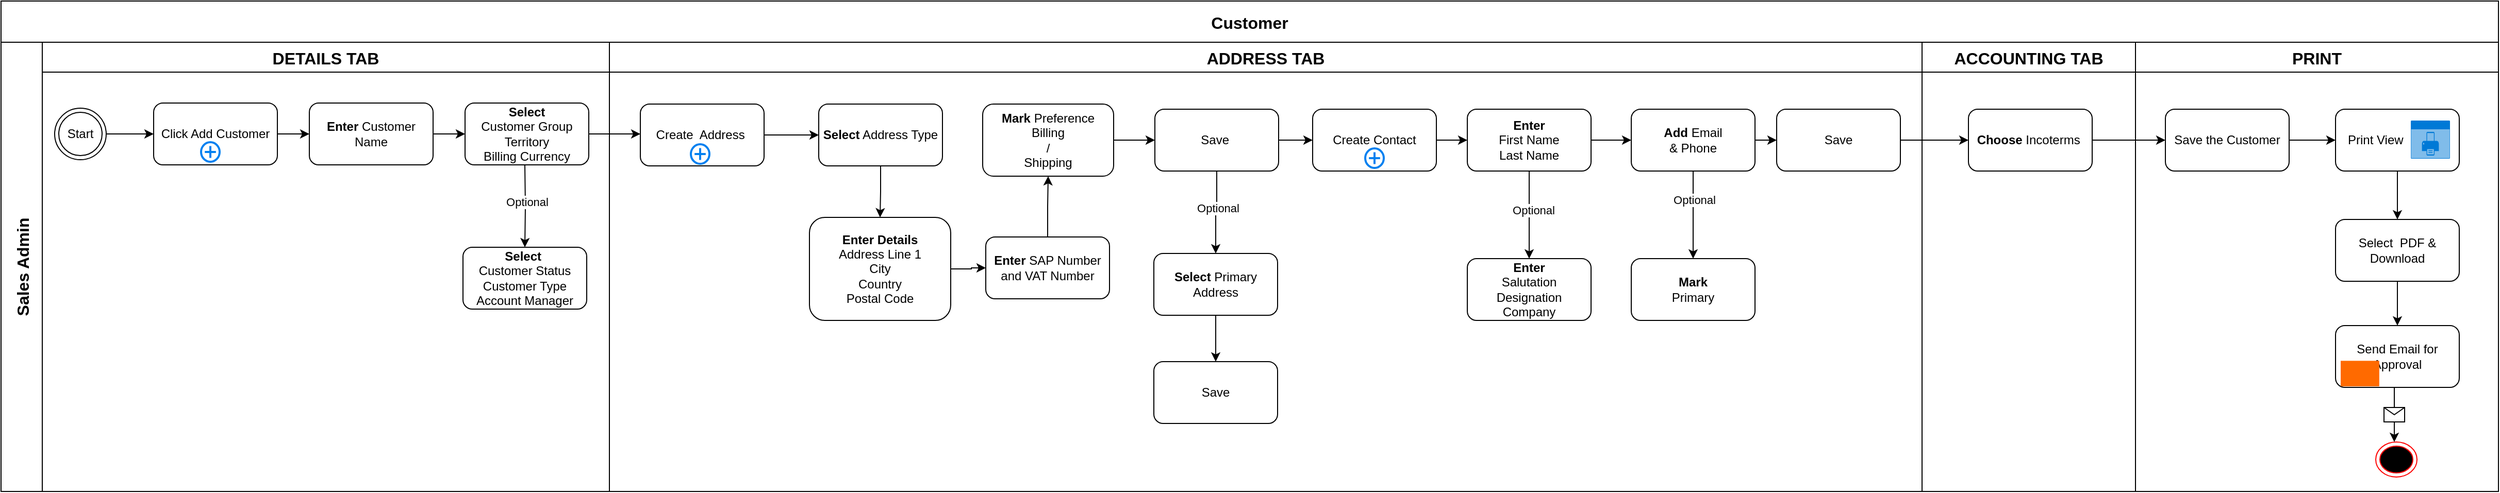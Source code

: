 <mxfile version="28.0.6">
  <diagram name="Page-1" id="DC7YIubZ44iMNXCuPgpX">
    <mxGraphModel dx="777" dy="515" grid="1" gridSize="10" guides="1" tooltips="1" connect="1" arrows="1" fold="1" page="1" pageScale="1" pageWidth="1400" pageHeight="850" math="0" shadow="0">
      <root>
        <mxCell id="0" />
        <mxCell id="1" parent="0" />
        <mxCell id="7h-a7AoHDaQ5-l8UsL0Z-1" value="Customer" style="shape=table;childLayout=tableLayout;startSize=40;collapsible=0;recursiveResize=0;expand=0;fontSize=16;fontStyle=1;points=[[0,0,0,0,0],[0,0.25,0,0,0],[0,0.5,0,0,0],[0,0.75,0,0,0],[0,1,0,0,0],[0.25,0,0,0,0],[0.25,1,0,0,0],[0.5,0,0,0,0],[0.5,1,0,0,0],[0.75,0,0,0,0],[0.75,1,0,0,0],[1,0,0,0,0],[1,0.25,0,0,0],[1,0.5,0,0,0],[1,0.75,0,0,0],[1,1,0,0,0]];" parent="1" vertex="1">
          <mxGeometry x="438" y="291" width="2422" height="476" as="geometry" />
        </mxCell>
        <mxCell id="7h-a7AoHDaQ5-l8UsL0Z-2" value="Sales Admin" style="shape=tableRow;horizontal=0;swimlaneHead=0;swimlaneBody=0;top=0;left=0;strokeColor=inherit;bottom=0;right=0;dropTarget=0;fontStyle=1;fillColor=none;points=[[0,0.5],[1,0.5]];portConstraint=eastwest;startSize=40;collapsible=0;recursiveResize=0;expand=0;fontSize=16;" parent="7h-a7AoHDaQ5-l8UsL0Z-1" vertex="1">
          <mxGeometry y="40" width="2422" height="436" as="geometry" />
        </mxCell>
        <mxCell id="7h-a7AoHDaQ5-l8UsL0Z-3" value="DETAILS TAB" style="swimlane;swimlaneHead=0;swimlaneBody=0;fontStyle=1;strokeColor=inherit;connectable=0;fillColor=none;startSize=29;collapsible=0;recursiveResize=0;expand=0;fontSize=16;" parent="7h-a7AoHDaQ5-l8UsL0Z-2" vertex="1">
          <mxGeometry x="40" width="550" height="436" as="geometry">
            <mxRectangle width="550" height="436" as="alternateBounds" />
          </mxGeometry>
        </mxCell>
        <mxCell id="7h-a7AoHDaQ5-l8UsL0Z-67" value="&lt;b&gt;Select&lt;/b&gt;&lt;div&gt;Customer Group&lt;/div&gt;&lt;div&gt;Territory&lt;/div&gt;&lt;div&gt;Billing Currency&lt;/div&gt;" style="rounded=1;whiteSpace=wrap;html=1;" parent="7h-a7AoHDaQ5-l8UsL0Z-3" vertex="1">
          <mxGeometry x="410" y="59" width="120" height="60" as="geometry" />
        </mxCell>
        <mxCell id="7h-a7AoHDaQ5-l8UsL0Z-26" value="&lt;b&gt;Enter&lt;/b&gt; Customer Name" style="rounded=1;whiteSpace=wrap;html=1;" parent="7h-a7AoHDaQ5-l8UsL0Z-3" vertex="1">
          <mxGeometry x="259" y="59" width="120" height="60" as="geometry" />
        </mxCell>
        <mxCell id="7h-a7AoHDaQ5-l8UsL0Z-68" style="edgeStyle=orthogonalEdgeStyle;rounded=0;orthogonalLoop=1;jettySize=auto;html=1;exitX=1;exitY=0.5;exitDx=0;exitDy=0;entryX=0;entryY=0.5;entryDx=0;entryDy=0;" parent="7h-a7AoHDaQ5-l8UsL0Z-3" source="7h-a7AoHDaQ5-l8UsL0Z-26" target="7h-a7AoHDaQ5-l8UsL0Z-67" edge="1">
          <mxGeometry relative="1" as="geometry" />
        </mxCell>
        <mxCell id="7h-a7AoHDaQ5-l8UsL0Z-24" value="Click Add Customer" style="rounded=1;whiteSpace=wrap;html=1;" parent="7h-a7AoHDaQ5-l8UsL0Z-3" vertex="1">
          <mxGeometry x="108" y="59" width="120" height="60" as="geometry" />
        </mxCell>
        <mxCell id="7h-a7AoHDaQ5-l8UsL0Z-23" value="" style="edgeStyle=orthogonalEdgeStyle;rounded=0;orthogonalLoop=1;jettySize=auto;html=1;" parent="7h-a7AoHDaQ5-l8UsL0Z-3" source="7h-a7AoHDaQ5-l8UsL0Z-24" target="7h-a7AoHDaQ5-l8UsL0Z-26" edge="1">
          <mxGeometry relative="1" as="geometry" />
        </mxCell>
        <mxCell id="wCeL4kLgUL-m2mjfKSue-114" value="" style="edgeStyle=orthogonalEdgeStyle;rounded=0;orthogonalLoop=1;jettySize=auto;html=1;" edge="1" parent="7h-a7AoHDaQ5-l8UsL0Z-3" target="wCeL4kLgUL-m2mjfKSue-116">
          <mxGeometry relative="1" as="geometry">
            <mxPoint x="468" y="119" as="sourcePoint" />
          </mxGeometry>
        </mxCell>
        <mxCell id="wCeL4kLgUL-m2mjfKSue-115" value="Optional" style="edgeLabel;html=1;align=center;verticalAlign=middle;resizable=0;points=[];" vertex="1" connectable="0" parent="wCeL4kLgUL-m2mjfKSue-114">
          <mxGeometry x="-0.119" y="1" relative="1" as="geometry">
            <mxPoint as="offset" />
          </mxGeometry>
        </mxCell>
        <mxCell id="wCeL4kLgUL-m2mjfKSue-116" value="&lt;b&gt;Select&lt;/b&gt;&amp;nbsp;&lt;br&gt;Customer Status&lt;br&gt;Customer Type&lt;br&gt;Account Manager" style="rounded=1;whiteSpace=wrap;html=1;" vertex="1" parent="7h-a7AoHDaQ5-l8UsL0Z-3">
          <mxGeometry x="408" y="199" width="120" height="60" as="geometry" />
        </mxCell>
        <mxCell id="wCeL4kLgUL-m2mjfKSue-130" style="edgeStyle=orthogonalEdgeStyle;rounded=0;orthogonalLoop=1;jettySize=auto;html=1;exitX=1;exitY=0.5;exitDx=0;exitDy=0;entryX=0;entryY=0.5;entryDx=0;entryDy=0;" edge="1" parent="7h-a7AoHDaQ5-l8UsL0Z-3" source="wCeL4kLgUL-m2mjfKSue-129" target="7h-a7AoHDaQ5-l8UsL0Z-24">
          <mxGeometry relative="1" as="geometry" />
        </mxCell>
        <mxCell id="wCeL4kLgUL-m2mjfKSue-129" value="Start" style="ellipse;shape=doubleEllipse;html=1;dashed=0;whiteSpace=wrap;aspect=fixed;" vertex="1" parent="7h-a7AoHDaQ5-l8UsL0Z-3">
          <mxGeometry x="12" y="64" width="50" height="50" as="geometry" />
        </mxCell>
        <mxCell id="wCeL4kLgUL-m2mjfKSue-133" value="" style="html=1;verticalLabelPosition=bottom;align=center;labelBackgroundColor=#ffffff;verticalAlign=top;strokeWidth=2;strokeColor=#0080F0;shadow=0;dashed=0;shape=mxgraph.ios7.icons.add;" vertex="1" parent="7h-a7AoHDaQ5-l8UsL0Z-3">
          <mxGeometry x="154" y="97" width="18" height="19" as="geometry" />
        </mxCell>
        <mxCell id="7h-a7AoHDaQ5-l8UsL0Z-4" value="ADDRESS TAB" style="swimlane;swimlaneHead=0;swimlaneBody=0;fontStyle=1;strokeColor=inherit;connectable=0;fillColor=none;startSize=29;collapsible=0;recursiveResize=0;expand=0;fontSize=16;" parent="7h-a7AoHDaQ5-l8UsL0Z-2" vertex="1">
          <mxGeometry x="590" width="1273" height="436" as="geometry">
            <mxRectangle width="1273" height="436" as="alternateBounds" />
          </mxGeometry>
        </mxCell>
        <mxCell id="wCeL4kLgUL-m2mjfKSue-87" style="edgeStyle=orthogonalEdgeStyle;rounded=0;orthogonalLoop=1;jettySize=auto;html=1;exitX=1;exitY=0.5;exitDx=0;exitDy=0;entryX=0;entryY=0.5;entryDx=0;entryDy=0;" edge="1" parent="7h-a7AoHDaQ5-l8UsL0Z-4" source="7h-a7AoHDaQ5-l8UsL0Z-77" target="wCeL4kLgUL-m2mjfKSue-1">
          <mxGeometry relative="1" as="geometry" />
        </mxCell>
        <mxCell id="7h-a7AoHDaQ5-l8UsL0Z-77" value="Create&amp;nbsp; Address&amp;nbsp;" style="rounded=1;whiteSpace=wrap;html=1;" parent="7h-a7AoHDaQ5-l8UsL0Z-4" vertex="1">
          <mxGeometry x="30" y="60" width="120" height="60" as="geometry" />
        </mxCell>
        <mxCell id="wCeL4kLgUL-m2mjfKSue-89" style="edgeStyle=orthogonalEdgeStyle;rounded=0;orthogonalLoop=1;jettySize=auto;html=1;exitX=0.5;exitY=1;exitDx=0;exitDy=0;" edge="1" parent="7h-a7AoHDaQ5-l8UsL0Z-4" source="wCeL4kLgUL-m2mjfKSue-1" target="wCeL4kLgUL-m2mjfKSue-88">
          <mxGeometry relative="1" as="geometry" />
        </mxCell>
        <mxCell id="wCeL4kLgUL-m2mjfKSue-1" value="&lt;b&gt;Select&lt;/b&gt; Address Type" style="rounded=1;whiteSpace=wrap;html=1;" vertex="1" parent="7h-a7AoHDaQ5-l8UsL0Z-4">
          <mxGeometry x="203" y="60" width="120" height="60" as="geometry" />
        </mxCell>
        <mxCell id="wCeL4kLgUL-m2mjfKSue-96" value="" style="edgeStyle=orthogonalEdgeStyle;rounded=0;orthogonalLoop=1;jettySize=auto;html=1;" edge="1" parent="7h-a7AoHDaQ5-l8UsL0Z-4" source="wCeL4kLgUL-m2mjfKSue-31" target="wCeL4kLgUL-m2mjfKSue-95">
          <mxGeometry relative="1" as="geometry" />
        </mxCell>
        <mxCell id="wCeL4kLgUL-m2mjfKSue-97" value="Optional" style="edgeLabel;html=1;align=center;verticalAlign=middle;resizable=0;points=[];" vertex="1" connectable="0" parent="wCeL4kLgUL-m2mjfKSue-96">
          <mxGeometry x="-0.119" y="1" relative="1" as="geometry">
            <mxPoint as="offset" />
          </mxGeometry>
        </mxCell>
        <mxCell id="wCeL4kLgUL-m2mjfKSue-103" style="edgeStyle=orthogonalEdgeStyle;rounded=0;orthogonalLoop=1;jettySize=auto;html=1;exitX=1;exitY=0.5;exitDx=0;exitDy=0;entryX=0;entryY=0.5;entryDx=0;entryDy=0;" edge="1" parent="7h-a7AoHDaQ5-l8UsL0Z-4" source="wCeL4kLgUL-m2mjfKSue-31" target="wCeL4kLgUL-m2mjfKSue-7">
          <mxGeometry relative="1" as="geometry" />
        </mxCell>
        <mxCell id="wCeL4kLgUL-m2mjfKSue-31" value="Save&amp;nbsp;" style="rounded=1;whiteSpace=wrap;html=1;" vertex="1" parent="7h-a7AoHDaQ5-l8UsL0Z-4">
          <mxGeometry x="529" y="65" width="120" height="60" as="geometry" />
        </mxCell>
        <mxCell id="wCeL4kLgUL-m2mjfKSue-92" value="" style="edgeStyle=orthogonalEdgeStyle;rounded=0;orthogonalLoop=1;jettySize=auto;html=1;" edge="1" parent="7h-a7AoHDaQ5-l8UsL0Z-4" source="wCeL4kLgUL-m2mjfKSue-88" target="wCeL4kLgUL-m2mjfKSue-91">
          <mxGeometry relative="1" as="geometry" />
        </mxCell>
        <mxCell id="wCeL4kLgUL-m2mjfKSue-88" value="&lt;div&gt;&lt;b&gt;Enter Details&lt;/b&gt;&lt;/div&gt;&lt;div&gt;Address Line 1&lt;/div&gt;&lt;div&gt;City&lt;/div&gt;&lt;div&gt;Country&lt;/div&gt;&lt;div&gt;Postal Code&lt;/div&gt;" style="rounded=1;whiteSpace=wrap;html=1;" vertex="1" parent="7h-a7AoHDaQ5-l8UsL0Z-4">
          <mxGeometry x="194" y="170" width="137" height="100" as="geometry" />
        </mxCell>
        <mxCell id="wCeL4kLgUL-m2mjfKSue-94" value="" style="edgeStyle=orthogonalEdgeStyle;rounded=0;orthogonalLoop=1;jettySize=auto;html=1;" edge="1" parent="7h-a7AoHDaQ5-l8UsL0Z-4" source="wCeL4kLgUL-m2mjfKSue-91" target="wCeL4kLgUL-m2mjfKSue-93">
          <mxGeometry relative="1" as="geometry" />
        </mxCell>
        <mxCell id="wCeL4kLgUL-m2mjfKSue-91" value="&lt;div&gt;&lt;b&gt;Enter&lt;/b&gt; SAP Number and VAT Number&lt;/div&gt;" style="whiteSpace=wrap;html=1;rounded=1;" vertex="1" parent="7h-a7AoHDaQ5-l8UsL0Z-4">
          <mxGeometry x="365" y="189" width="120" height="60" as="geometry" />
        </mxCell>
        <mxCell id="wCeL4kLgUL-m2mjfKSue-98" style="edgeStyle=orthogonalEdgeStyle;rounded=0;orthogonalLoop=1;jettySize=auto;html=1;exitX=1;exitY=0.5;exitDx=0;exitDy=0;" edge="1" parent="7h-a7AoHDaQ5-l8UsL0Z-4" source="wCeL4kLgUL-m2mjfKSue-93" target="wCeL4kLgUL-m2mjfKSue-31">
          <mxGeometry relative="1" as="geometry" />
        </mxCell>
        <mxCell id="wCeL4kLgUL-m2mjfKSue-93" value="&lt;div&gt;&lt;b&gt;Mark&lt;/b&gt; Preference&lt;/div&gt;&lt;div&gt;Billing&lt;/div&gt;&lt;div&gt;/&lt;/div&gt;&lt;div&gt;Shipping&lt;/div&gt;" style="whiteSpace=wrap;html=1;rounded=1;" vertex="1" parent="7h-a7AoHDaQ5-l8UsL0Z-4">
          <mxGeometry x="362" y="60" width="127" height="70" as="geometry" />
        </mxCell>
        <mxCell id="wCeL4kLgUL-m2mjfKSue-7" value="Create Contact" style="rounded=1;whiteSpace=wrap;html=1;" vertex="1" parent="7h-a7AoHDaQ5-l8UsL0Z-4">
          <mxGeometry x="682.0" y="65" width="120" height="60" as="geometry" />
        </mxCell>
        <mxCell id="wCeL4kLgUL-m2mjfKSue-105" style="edgeStyle=orthogonalEdgeStyle;rounded=0;orthogonalLoop=1;jettySize=auto;html=1;exitX=0.5;exitY=1;exitDx=0;exitDy=0;" edge="1" parent="7h-a7AoHDaQ5-l8UsL0Z-4" source="wCeL4kLgUL-m2mjfKSue-95" target="wCeL4kLgUL-m2mjfKSue-104">
          <mxGeometry relative="1" as="geometry" />
        </mxCell>
        <mxCell id="wCeL4kLgUL-m2mjfKSue-95" value="&lt;b&gt;Select &lt;/b&gt;Primary Address" style="rounded=1;whiteSpace=wrap;html=1;" vertex="1" parent="7h-a7AoHDaQ5-l8UsL0Z-4">
          <mxGeometry x="528" y="205" width="120" height="60" as="geometry" />
        </mxCell>
        <mxCell id="wCeL4kLgUL-m2mjfKSue-101" value="" style="edgeStyle=orthogonalEdgeStyle;rounded=0;orthogonalLoop=1;jettySize=auto;html=1;" edge="1" parent="7h-a7AoHDaQ5-l8UsL0Z-4" source="wCeL4kLgUL-m2mjfKSue-9" target="wCeL4kLgUL-m2mjfKSue-100">
          <mxGeometry relative="1" as="geometry" />
        </mxCell>
        <mxCell id="wCeL4kLgUL-m2mjfKSue-102" value="Optional" style="edgeLabel;html=1;align=center;verticalAlign=middle;resizable=0;points=[];" vertex="1" connectable="0" parent="wCeL4kLgUL-m2mjfKSue-101">
          <mxGeometry x="-0.119" y="4" relative="1" as="geometry">
            <mxPoint as="offset" />
          </mxGeometry>
        </mxCell>
        <mxCell id="wCeL4kLgUL-m2mjfKSue-110" style="edgeStyle=orthogonalEdgeStyle;rounded=0;orthogonalLoop=1;jettySize=auto;html=1;exitX=1;exitY=0.5;exitDx=0;exitDy=0;entryX=0;entryY=0.5;entryDx=0;entryDy=0;" edge="1" parent="7h-a7AoHDaQ5-l8UsL0Z-4" source="wCeL4kLgUL-m2mjfKSue-9" target="wCeL4kLgUL-m2mjfKSue-106">
          <mxGeometry relative="1" as="geometry" />
        </mxCell>
        <mxCell id="wCeL4kLgUL-m2mjfKSue-9" value="&lt;div&gt;&lt;b&gt;Enter&lt;/b&gt;&lt;/div&gt;&lt;div&gt;First Name&lt;/div&gt;&lt;div&gt;Last Name&lt;/div&gt;" style="rounded=1;whiteSpace=wrap;html=1;" vertex="1" parent="7h-a7AoHDaQ5-l8UsL0Z-4">
          <mxGeometry x="832.0" y="65" width="120" height="60" as="geometry" />
        </mxCell>
        <mxCell id="wCeL4kLgUL-m2mjfKSue-10" value="" style="edgeStyle=orthogonalEdgeStyle;rounded=0;orthogonalLoop=1;jettySize=auto;html=1;" edge="1" parent="7h-a7AoHDaQ5-l8UsL0Z-4" source="wCeL4kLgUL-m2mjfKSue-7" target="wCeL4kLgUL-m2mjfKSue-9">
          <mxGeometry relative="1" as="geometry" />
        </mxCell>
        <mxCell id="wCeL4kLgUL-m2mjfKSue-100" value="&lt;div&gt;&lt;b&gt;Enter&lt;/b&gt;&lt;/div&gt;&lt;div&gt;Salutation&lt;/div&gt;&lt;div&gt;Designation&lt;/div&gt;&lt;div&gt;Company&lt;/div&gt;" style="rounded=1;whiteSpace=wrap;html=1;" vertex="1" parent="7h-a7AoHDaQ5-l8UsL0Z-4">
          <mxGeometry x="832.0" y="210" width="120" height="60" as="geometry" />
        </mxCell>
        <mxCell id="wCeL4kLgUL-m2mjfKSue-104" value="Save" style="rounded=1;whiteSpace=wrap;html=1;" vertex="1" parent="7h-a7AoHDaQ5-l8UsL0Z-4">
          <mxGeometry x="528" y="310" width="120" height="60" as="geometry" />
        </mxCell>
        <mxCell id="wCeL4kLgUL-m2mjfKSue-108" value="" style="edgeStyle=orthogonalEdgeStyle;rounded=0;orthogonalLoop=1;jettySize=auto;html=1;" edge="1" parent="7h-a7AoHDaQ5-l8UsL0Z-4" source="wCeL4kLgUL-m2mjfKSue-106" target="wCeL4kLgUL-m2mjfKSue-107">
          <mxGeometry relative="1" as="geometry" />
        </mxCell>
        <mxCell id="wCeL4kLgUL-m2mjfKSue-109" value="Optional" style="edgeLabel;html=1;align=center;verticalAlign=middle;resizable=0;points=[];" vertex="1" connectable="0" parent="wCeL4kLgUL-m2mjfKSue-108">
          <mxGeometry x="-0.338" y="1" relative="1" as="geometry">
            <mxPoint as="offset" />
          </mxGeometry>
        </mxCell>
        <mxCell id="wCeL4kLgUL-m2mjfKSue-112" value="" style="edgeStyle=orthogonalEdgeStyle;rounded=0;orthogonalLoop=1;jettySize=auto;html=1;" edge="1" parent="7h-a7AoHDaQ5-l8UsL0Z-4" source="wCeL4kLgUL-m2mjfKSue-106" target="wCeL4kLgUL-m2mjfKSue-111">
          <mxGeometry relative="1" as="geometry">
            <mxPoint x="1131" y="95.0" as="targetPoint" />
          </mxGeometry>
        </mxCell>
        <mxCell id="wCeL4kLgUL-m2mjfKSue-106" value="&lt;div&gt;&lt;b&gt;&lt;br&gt;Add&amp;nbsp;&lt;/b&gt;Email&lt;/div&gt;&lt;div&gt;&amp;amp; Phone&lt;/div&gt;&lt;div&gt;&lt;br&gt;&lt;/div&gt;" style="rounded=1;whiteSpace=wrap;html=1;" vertex="1" parent="7h-a7AoHDaQ5-l8UsL0Z-4">
          <mxGeometry x="991" y="65" width="120" height="60" as="geometry" />
        </mxCell>
        <mxCell id="wCeL4kLgUL-m2mjfKSue-107" value="&lt;div&gt;&lt;b&gt;Mark&lt;/b&gt;&lt;/div&gt;&lt;div&gt;Primary&lt;/div&gt;" style="rounded=1;whiteSpace=wrap;html=1;" vertex="1" parent="7h-a7AoHDaQ5-l8UsL0Z-4">
          <mxGeometry x="991" y="210" width="120" height="60" as="geometry" />
        </mxCell>
        <mxCell id="wCeL4kLgUL-m2mjfKSue-111" value="Save" style="rounded=1;whiteSpace=wrap;html=1;" vertex="1" parent="7h-a7AoHDaQ5-l8UsL0Z-4">
          <mxGeometry x="1132" y="65" width="120" height="60" as="geometry" />
        </mxCell>
        <mxCell id="wCeL4kLgUL-m2mjfKSue-134" value="" style="html=1;verticalLabelPosition=bottom;align=center;labelBackgroundColor=#ffffff;verticalAlign=top;strokeWidth=2;strokeColor=#0080F0;shadow=0;dashed=0;shape=mxgraph.ios7.icons.add;" vertex="1" parent="7h-a7AoHDaQ5-l8UsL0Z-4">
          <mxGeometry x="79" y="99" width="18" height="19" as="geometry" />
        </mxCell>
        <mxCell id="wCeL4kLgUL-m2mjfKSue-136" value="" style="html=1;verticalLabelPosition=bottom;align=center;labelBackgroundColor=#ffffff;verticalAlign=top;strokeWidth=2;strokeColor=#0080F0;shadow=0;dashed=0;shape=mxgraph.ios7.icons.add;" vertex="1" parent="7h-a7AoHDaQ5-l8UsL0Z-4">
          <mxGeometry x="733" y="103" width="18" height="19" as="geometry" />
        </mxCell>
        <mxCell id="wCeL4kLgUL-m2mjfKSue-137" value="" style="shape=image;html=1;verticalAlign=top;verticalLabelPosition=bottom;labelBackgroundColor=#ffffff;imageAspect=0;aspect=fixed;image=https://icons.diagrams.net/icon-cache1/One_bit-2016/onebit_34-1106.png" vertex="1" parent="7h-a7AoHDaQ5-l8UsL0Z-4">
          <mxGeometry x="604" y="86" width="19" height="19" as="geometry" />
        </mxCell>
        <mxCell id="wCeL4kLgUL-m2mjfKSue-138" value="" style="shape=image;html=1;verticalAlign=top;verticalLabelPosition=bottom;labelBackgroundColor=#ffffff;imageAspect=0;aspect=fixed;image=https://icons.diagrams.net/icon-cache1/One_bit-2016/onebit_34-1106.png" vertex="1" parent="7h-a7AoHDaQ5-l8UsL0Z-4">
          <mxGeometry x="604" y="330.5" width="19" height="19" as="geometry" />
        </mxCell>
        <mxCell id="wCeL4kLgUL-m2mjfKSue-139" value="" style="shape=image;html=1;verticalAlign=top;verticalLabelPosition=bottom;labelBackgroundColor=#ffffff;imageAspect=0;aspect=fixed;image=https://icons.diagrams.net/icon-cache1/One_bit-2016/onebit_34-1106.png" vertex="1" parent="7h-a7AoHDaQ5-l8UsL0Z-4">
          <mxGeometry x="1208" y="86" width="19" height="19" as="geometry" />
        </mxCell>
        <mxCell id="7h-a7AoHDaQ5-l8UsL0Z-5" value="ACCOUNTING TAB" style="swimlane;swimlaneHead=0;swimlaneBody=0;fontStyle=1;strokeColor=inherit;connectable=0;fillColor=none;startSize=29;collapsible=0;recursiveResize=0;expand=0;fontSize=16;" parent="7h-a7AoHDaQ5-l8UsL0Z-2" vertex="1">
          <mxGeometry x="1863" width="207" height="436" as="geometry">
            <mxRectangle width="207" height="436" as="alternateBounds" />
          </mxGeometry>
        </mxCell>
        <mxCell id="7h-a7AoHDaQ5-l8UsL0Z-6" value="&lt;b&gt;Choose&lt;/b&gt; Incoterms&amp;nbsp;" style="rounded=1;whiteSpace=wrap;html=1;" parent="7h-a7AoHDaQ5-l8UsL0Z-5" vertex="1">
          <mxGeometry x="45" y="65" width="120" height="60" as="geometry" />
        </mxCell>
        <mxCell id="7h-a7AoHDaQ5-l8UsL0Z-7" value="PRINT" style="swimlane;swimlaneHead=0;swimlaneBody=0;fontStyle=1;strokeColor=inherit;connectable=0;fillColor=none;startSize=29;collapsible=0;recursiveResize=0;expand=0;fontSize=16;" parent="7h-a7AoHDaQ5-l8UsL0Z-2" vertex="1">
          <mxGeometry x="2070" width="352" height="436" as="geometry">
            <mxRectangle width="352" height="436" as="alternateBounds" />
          </mxGeometry>
        </mxCell>
        <mxCell id="wCeL4kLgUL-m2mjfKSue-118" value="" style="edgeStyle=orthogonalEdgeStyle;rounded=0;orthogonalLoop=1;jettySize=auto;html=1;" edge="1" parent="7h-a7AoHDaQ5-l8UsL0Z-7" source="7h-a7AoHDaQ5-l8UsL0Z-10" target="wCeL4kLgUL-m2mjfKSue-117">
          <mxGeometry relative="1" as="geometry" />
        </mxCell>
        <mxCell id="7h-a7AoHDaQ5-l8UsL0Z-10" value="Save the Customer" style="rounded=1;whiteSpace=wrap;html=1;" parent="7h-a7AoHDaQ5-l8UsL0Z-7" vertex="1">
          <mxGeometry x="29" y="65" width="120" height="60" as="geometry" />
        </mxCell>
        <mxCell id="wCeL4kLgUL-m2mjfKSue-120" value="" style="edgeStyle=orthogonalEdgeStyle;rounded=0;orthogonalLoop=1;jettySize=auto;html=1;" edge="1" parent="7h-a7AoHDaQ5-l8UsL0Z-7" source="wCeL4kLgUL-m2mjfKSue-117" target="wCeL4kLgUL-m2mjfKSue-119">
          <mxGeometry relative="1" as="geometry" />
        </mxCell>
        <mxCell id="wCeL4kLgUL-m2mjfKSue-117" value="&lt;div align=&quot;left&quot;&gt;&amp;nbsp; &amp;nbsp;Print View&lt;/div&gt;" style="rounded=1;whiteSpace=wrap;html=1;align=left;" vertex="1" parent="7h-a7AoHDaQ5-l8UsL0Z-7">
          <mxGeometry x="194" y="65" width="120" height="60" as="geometry" />
        </mxCell>
        <mxCell id="wCeL4kLgUL-m2mjfKSue-122" value="" style="edgeStyle=orthogonalEdgeStyle;rounded=0;orthogonalLoop=1;jettySize=auto;html=1;" edge="1" parent="7h-a7AoHDaQ5-l8UsL0Z-7" source="wCeL4kLgUL-m2mjfKSue-119" target="wCeL4kLgUL-m2mjfKSue-121">
          <mxGeometry relative="1" as="geometry" />
        </mxCell>
        <mxCell id="wCeL4kLgUL-m2mjfKSue-119" value="Select&amp;nbsp; PDF &amp;amp; Download" style="rounded=1;whiteSpace=wrap;html=1;" vertex="1" parent="7h-a7AoHDaQ5-l8UsL0Z-7">
          <mxGeometry x="194" y="172" width="120" height="60" as="geometry" />
        </mxCell>
        <mxCell id="wCeL4kLgUL-m2mjfKSue-121" value="Send Email for Approval" style="rounded=1;whiteSpace=wrap;html=1;" vertex="1" parent="7h-a7AoHDaQ5-l8UsL0Z-7">
          <mxGeometry x="194" y="275" width="120" height="60" as="geometry" />
        </mxCell>
        <mxCell id="wCeL4kLgUL-m2mjfKSue-127" value="" style="ellipse;html=1;shape=endState;fillColor=#000000;strokeColor=#ff0000;" vertex="1" parent="7h-a7AoHDaQ5-l8UsL0Z-7">
          <mxGeometry x="233" y="388" width="40" height="34" as="geometry" />
        </mxCell>
        <mxCell id="wCeL4kLgUL-m2mjfKSue-140" value="" style="shape=image;html=1;verticalAlign=top;verticalLabelPosition=bottom;labelBackgroundColor=#ffffff;imageAspect=0;aspect=fixed;image=https://icons.diagrams.net/icon-cache1/One_bit-2016/onebit_34-1106.png" vertex="1" parent="7h-a7AoHDaQ5-l8UsL0Z-7">
          <mxGeometry x="79.5" y="106" width="19" height="19" as="geometry" />
        </mxCell>
        <mxCell id="wCeL4kLgUL-m2mjfKSue-142" value="" style="shape=image;html=1;verticalAlign=top;verticalLabelPosition=bottom;labelBackgroundColor=#ffffff;imageAspect=0;aspect=fixed;image=https://icons.diagrams.net/icon-cache1/Computer_and_Web-2849/Download-1349.svg" vertex="1" parent="7h-a7AoHDaQ5-l8UsL0Z-7">
          <mxGeometry x="199" y="197" width="40" height="40" as="geometry" />
        </mxCell>
        <mxCell id="wCeL4kLgUL-m2mjfKSue-143" value="" style="html=1;whiteSpace=wrap;strokeColor=none;fillColor=#0079D6;labelPosition=center;verticalLabelPosition=middle;verticalAlign=top;align=center;fontSize=12;outlineConnect=0;spacingTop=-6;fontColor=#FFFFFF;sketch=0;shape=mxgraph.sitemap.print;" vertex="1" parent="7h-a7AoHDaQ5-l8UsL0Z-7">
          <mxGeometry x="267" y="76" width="38" height="37" as="geometry" />
        </mxCell>
        <mxCell id="wCeL4kLgUL-m2mjfKSue-149" value="" style="endArrow=classic;html=1;rounded=0;" edge="1" parent="7h-a7AoHDaQ5-l8UsL0Z-7">
          <mxGeometry relative="1" as="geometry">
            <mxPoint x="251" y="335" as="sourcePoint" />
            <mxPoint x="251" y="388" as="targetPoint" />
          </mxGeometry>
        </mxCell>
        <mxCell id="wCeL4kLgUL-m2mjfKSue-150" value="" style="shape=message;html=1;outlineConnect=0;" vertex="1" parent="wCeL4kLgUL-m2mjfKSue-149">
          <mxGeometry width="20" height="14" relative="1" as="geometry">
            <mxPoint x="-10" y="-7" as="offset" />
          </mxGeometry>
        </mxCell>
        <mxCell id="wCeL4kLgUL-m2mjfKSue-155" value="" style="points=[];aspect=fixed;html=1;align=center;shadow=0;dashed=0;fillColor=#FF6A00;strokeColor=none;shape=mxgraph.alibaba_cloud.directmail;" vertex="1" parent="7h-a7AoHDaQ5-l8UsL0Z-7">
          <mxGeometry x="199" y="309.2" width="37.41" height="24.8" as="geometry" />
        </mxCell>
        <mxCell id="wCeL4kLgUL-m2mjfKSue-86" style="edgeStyle=orthogonalEdgeStyle;rounded=0;orthogonalLoop=1;jettySize=auto;html=1;exitX=1;exitY=0.5;exitDx=0;exitDy=0;" edge="1" parent="7h-a7AoHDaQ5-l8UsL0Z-2" source="7h-a7AoHDaQ5-l8UsL0Z-67">
          <mxGeometry relative="1" as="geometry">
            <mxPoint x="620" y="89" as="targetPoint" />
          </mxGeometry>
        </mxCell>
        <mxCell id="wCeL4kLgUL-m2mjfKSue-124" style="edgeStyle=orthogonalEdgeStyle;rounded=0;orthogonalLoop=1;jettySize=auto;html=1;exitX=1;exitY=0.5;exitDx=0;exitDy=0;entryX=0;entryY=0.5;entryDx=0;entryDy=0;" edge="1" parent="7h-a7AoHDaQ5-l8UsL0Z-2" source="wCeL4kLgUL-m2mjfKSue-111" target="7h-a7AoHDaQ5-l8UsL0Z-6">
          <mxGeometry relative="1" as="geometry" />
        </mxCell>
        <mxCell id="wCeL4kLgUL-m2mjfKSue-126" style="edgeStyle=orthogonalEdgeStyle;rounded=0;orthogonalLoop=1;jettySize=auto;html=1;exitX=1;exitY=0.5;exitDx=0;exitDy=0;entryX=0;entryY=0.5;entryDx=0;entryDy=0;" edge="1" parent="7h-a7AoHDaQ5-l8UsL0Z-2" source="7h-a7AoHDaQ5-l8UsL0Z-6" target="7h-a7AoHDaQ5-l8UsL0Z-10">
          <mxGeometry relative="1" as="geometry" />
        </mxCell>
      </root>
    </mxGraphModel>
  </diagram>
</mxfile>
